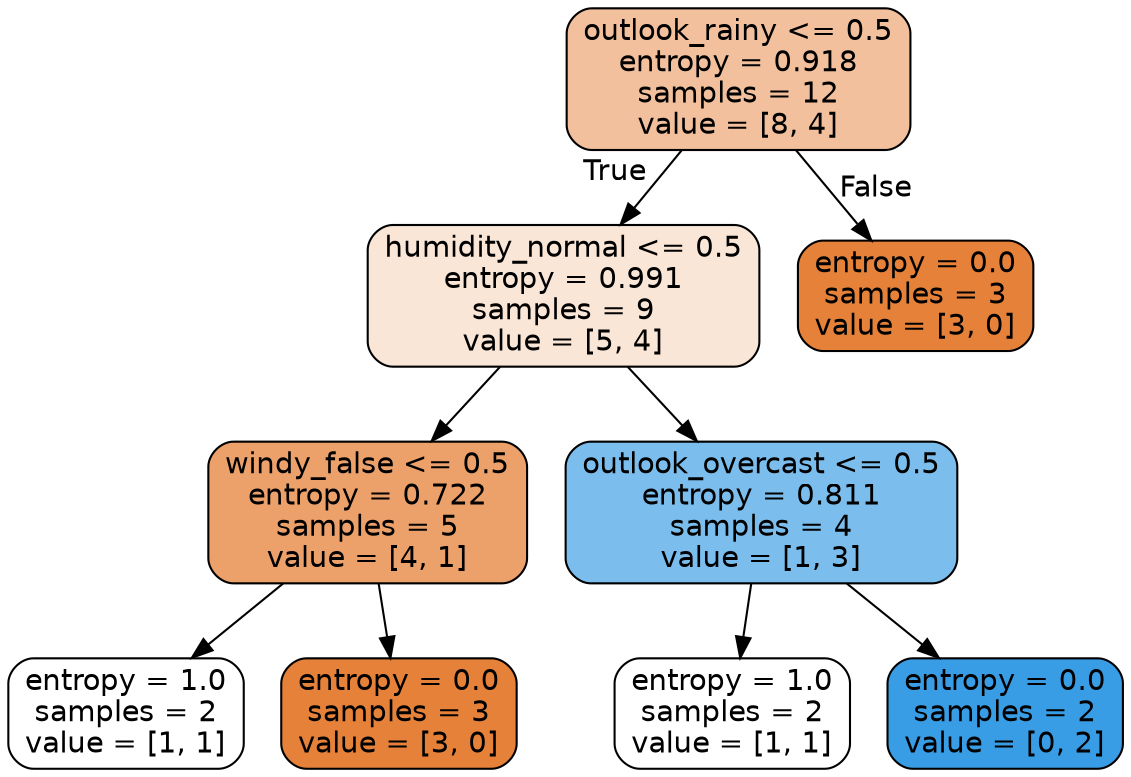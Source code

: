 digraph Tree {
node [shape=box, style="filled, rounded", color="black", fontname=helvetica] ;
edge [fontname=helvetica] ;
0 [label="outlook_rainy <= 0.5\nentropy = 0.918\nsamples = 12\nvalue = [8, 4]", fillcolor="#f2c09c"] ;
1 [label="humidity_normal <= 0.5\nentropy = 0.991\nsamples = 9\nvalue = [5, 4]", fillcolor="#fae6d7"] ;
0 -> 1 [labeldistance=2.5, labelangle=45, headlabel="True"] ;
2 [label="windy_false <= 0.5\nentropy = 0.722\nsamples = 5\nvalue = [4, 1]", fillcolor="#eca06a"] ;
1 -> 2 ;
3 [label="entropy = 1.0\nsamples = 2\nvalue = [1, 1]", fillcolor="#ffffff"] ;
2 -> 3 ;
4 [label="entropy = 0.0\nsamples = 3\nvalue = [3, 0]", fillcolor="#e58139"] ;
2 -> 4 ;
5 [label="outlook_overcast <= 0.5\nentropy = 0.811\nsamples = 4\nvalue = [1, 3]", fillcolor="#7bbeee"] ;
1 -> 5 ;
6 [label="entropy = 1.0\nsamples = 2\nvalue = [1, 1]", fillcolor="#ffffff"] ;
5 -> 6 ;
7 [label="entropy = 0.0\nsamples = 2\nvalue = [0, 2]", fillcolor="#399de5"] ;
5 -> 7 ;
8 [label="entropy = 0.0\nsamples = 3\nvalue = [3, 0]", fillcolor="#e58139"] ;
0 -> 8 [labeldistance=2.5, labelangle=-45, headlabel="False"] ;
}